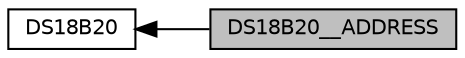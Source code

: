 digraph "DS18B20__ADDRESS"
{
  edge [fontname="Helvetica",fontsize="10",labelfontname="Helvetica",labelfontsize="10"];
  node [fontname="Helvetica",fontsize="10",shape=record];
  rankdir=LR;
  Node1 [label="DS18B20",height=0.2,width=0.4,color="black", fillcolor="white", style="filled",URL="$group___d_s18_b20.html"];
  Node0 [label="DS18B20__ADDRESS",height=0.2,width=0.4,color="black", fillcolor="grey75", style="filled", fontcolor="black"];
  Node1->Node0 [shape=plaintext, dir="back", style="solid"];
}
